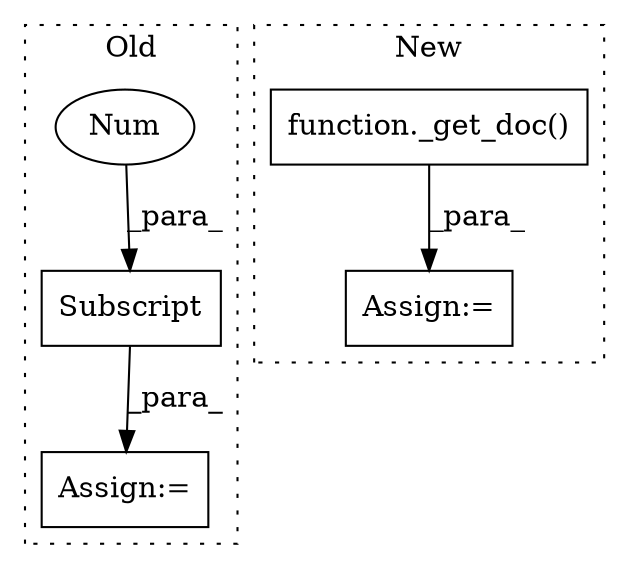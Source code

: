 digraph G {
subgraph cluster0 {
1 [label="Subscript" a="63" s="1765,0" l="13,0" shape="box"];
3 [label="Num" a="76" s="1776" l="1" shape="ellipse"];
4 [label="Assign:=" a="68" s="1762" l="3" shape="box"];
label = "Old";
style="dotted";
}
subgraph cluster1 {
2 [label="function._get_doc()" a="75" s="1912,1934" l="9,1" shape="box"];
5 [label="Assign:=" a="68" s="1909" l="3" shape="box"];
label = "New";
style="dotted";
}
1 -> 4 [label="_para_"];
2 -> 5 [label="_para_"];
3 -> 1 [label="_para_"];
}